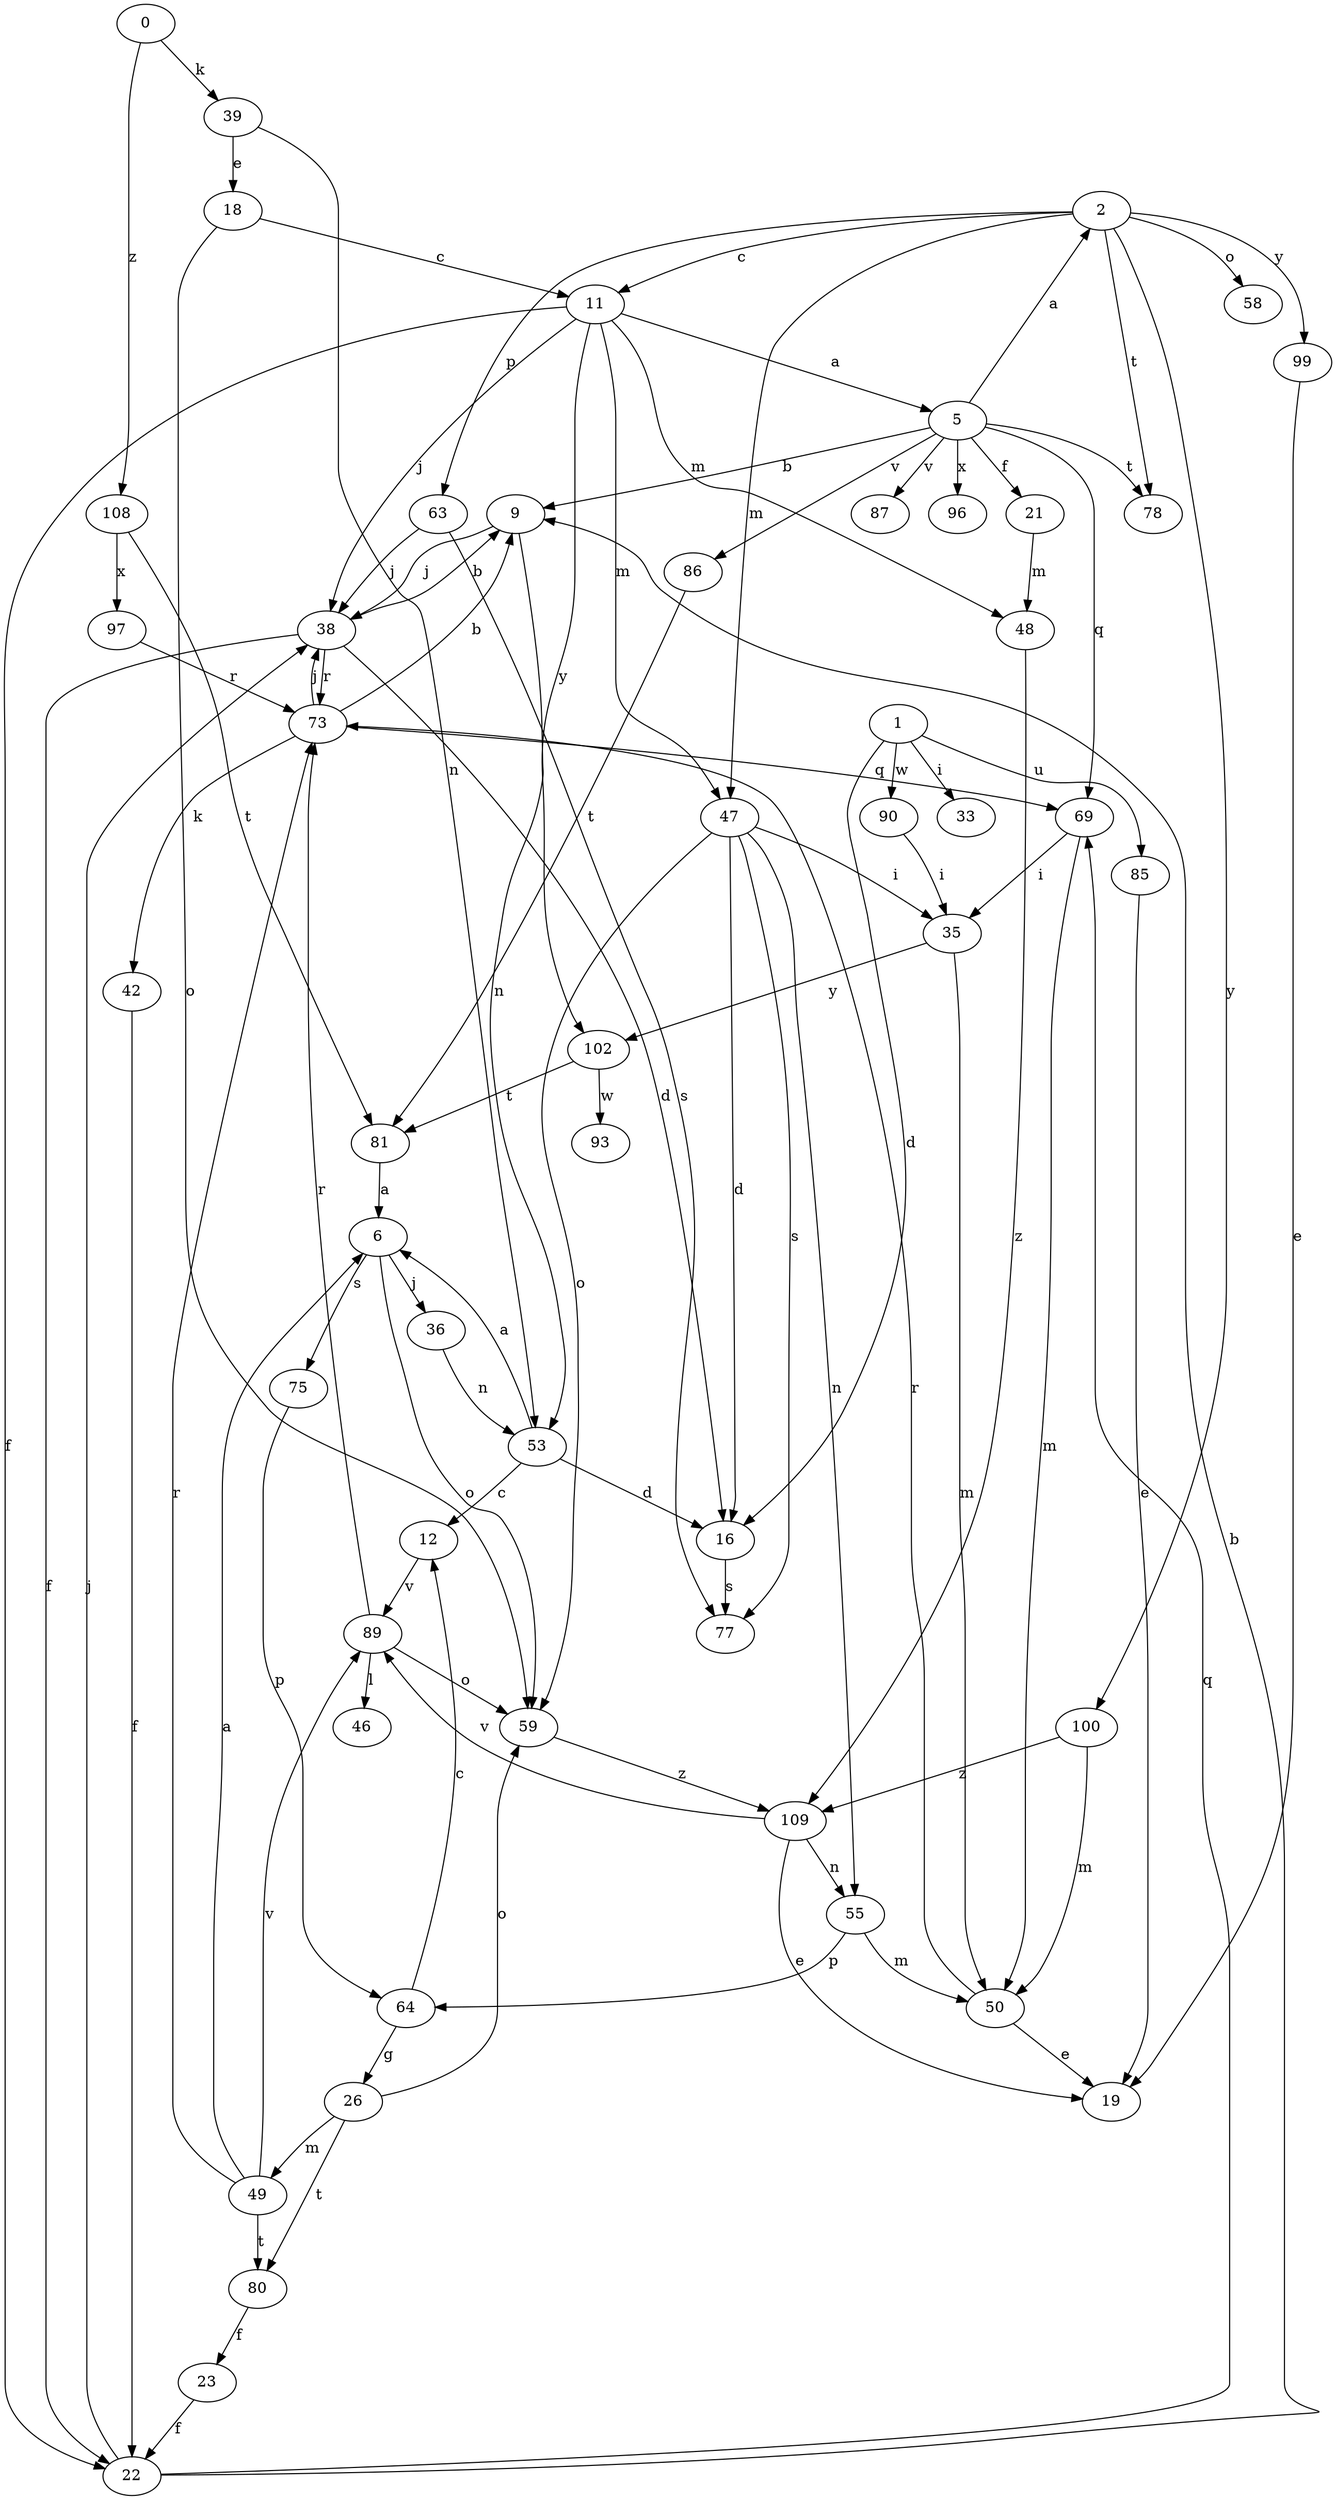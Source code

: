 strict digraph  {
2;
5;
6;
9;
11;
12;
16;
0;
18;
19;
21;
22;
23;
26;
33;
35;
36;
38;
39;
42;
46;
47;
48;
49;
50;
53;
55;
58;
59;
63;
64;
69;
73;
75;
77;
78;
80;
81;
85;
86;
87;
89;
90;
1;
93;
96;
97;
99;
100;
102;
108;
109;
2 -> 11  [label=c];
2 -> 47  [label=m];
2 -> 58  [label=o];
2 -> 63  [label=p];
2 -> 78  [label=t];
2 -> 99  [label=y];
2 -> 100  [label=y];
5 -> 2  [label=a];
5 -> 9  [label=b];
5 -> 21  [label=f];
5 -> 69  [label=q];
5 -> 78  [label=t];
5 -> 86  [label=v];
5 -> 87  [label=v];
5 -> 96  [label=x];
6 -> 36  [label=j];
6 -> 59  [label=o];
6 -> 75  [label=s];
9 -> 38  [label=j];
9 -> 53  [label=n];
11 -> 5  [label=a];
11 -> 22  [label=f];
11 -> 38  [label=j];
11 -> 47  [label=m];
11 -> 48  [label=m];
11 -> 102  [label=y];
12 -> 89  [label=v];
16 -> 77  [label=s];
0 -> 39  [label=k];
0 -> 108  [label=z];
18 -> 11  [label=c];
18 -> 59  [label=o];
21 -> 48  [label=m];
22 -> 9  [label=b];
22 -> 38  [label=j];
22 -> 69  [label=q];
23 -> 22  [label=f];
26 -> 49  [label=m];
26 -> 59  [label=o];
26 -> 80  [label=t];
35 -> 50  [label=m];
35 -> 102  [label=y];
36 -> 53  [label=n];
38 -> 9  [label=b];
38 -> 16  [label=d];
38 -> 22  [label=f];
38 -> 73  [label=r];
39 -> 18  [label=e];
39 -> 53  [label=n];
42 -> 22  [label=f];
47 -> 16  [label=d];
47 -> 35  [label=i];
47 -> 55  [label=n];
47 -> 59  [label=o];
47 -> 77  [label=s];
48 -> 109  [label=z];
49 -> 6  [label=a];
49 -> 73  [label=r];
49 -> 80  [label=t];
49 -> 89  [label=v];
50 -> 19  [label=e];
50 -> 73  [label=r];
53 -> 6  [label=a];
53 -> 12  [label=c];
53 -> 16  [label=d];
55 -> 50  [label=m];
55 -> 64  [label=p];
59 -> 109  [label=z];
63 -> 38  [label=j];
63 -> 77  [label=s];
64 -> 12  [label=c];
64 -> 26  [label=g];
69 -> 35  [label=i];
69 -> 50  [label=m];
73 -> 9  [label=b];
73 -> 38  [label=j];
73 -> 42  [label=k];
73 -> 69  [label=q];
75 -> 64  [label=p];
80 -> 23  [label=f];
81 -> 6  [label=a];
85 -> 19  [label=e];
86 -> 81  [label=t];
89 -> 46  [label=l];
89 -> 59  [label=o];
89 -> 73  [label=r];
90 -> 35  [label=i];
1 -> 16  [label=d];
1 -> 33  [label=i];
1 -> 85  [label=u];
1 -> 90  [label=w];
97 -> 73  [label=r];
99 -> 19  [label=e];
100 -> 50  [label=m];
100 -> 109  [label=z];
102 -> 81  [label=t];
102 -> 93  [label=w];
108 -> 81  [label=t];
108 -> 97  [label=x];
109 -> 19  [label=e];
109 -> 55  [label=n];
109 -> 89  [label=v];
}
